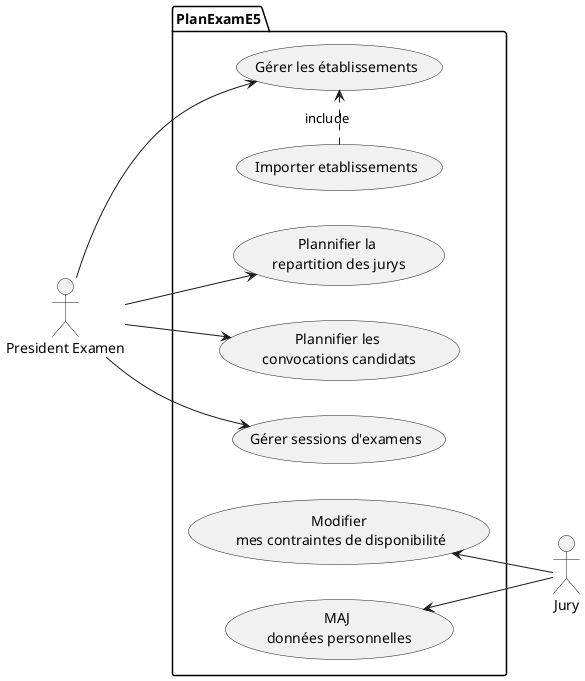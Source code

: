 @startuml
'https://plantuml.com/use-case-diagram
left to right direction

' :Main Admin: as Admin
:President Examen: as President

package PlanExamE5 {
(Plannifier la \nrepartition des jurys) as (Repartir)
(Plannifier les \nconvocations candidats) as (ConvocCandidat)
(Gérer les établissements) as (GereEtab)
(Importer etablissements) as (Importer)
(Gérer sessions d'examens) as (GereSessionExam)
(Modifier\n mes contraintes de disponibilité) as (Dispo)
(MAJ \ndonnées personnelles) as (MAJDataPerso)
}
(Importer) .> (GereEtab): include
President --> (Repartir)
President --> (ConvocCandidat)
President --> (GereEtab)
President --> (GereSessionExam)
(Dispo) <-- Jury
(MAJDataPerso) <-- Jury

'(Gérer les établissements) <-- Jury


' note right of Admin : This is an example.

'note right of (Use)
'A note can also
'be on several lines
'end note

'note "This note is connected\nto several objects." as N2
'(Repartir) .. N2
'N2 .. (Use)

@enduml
